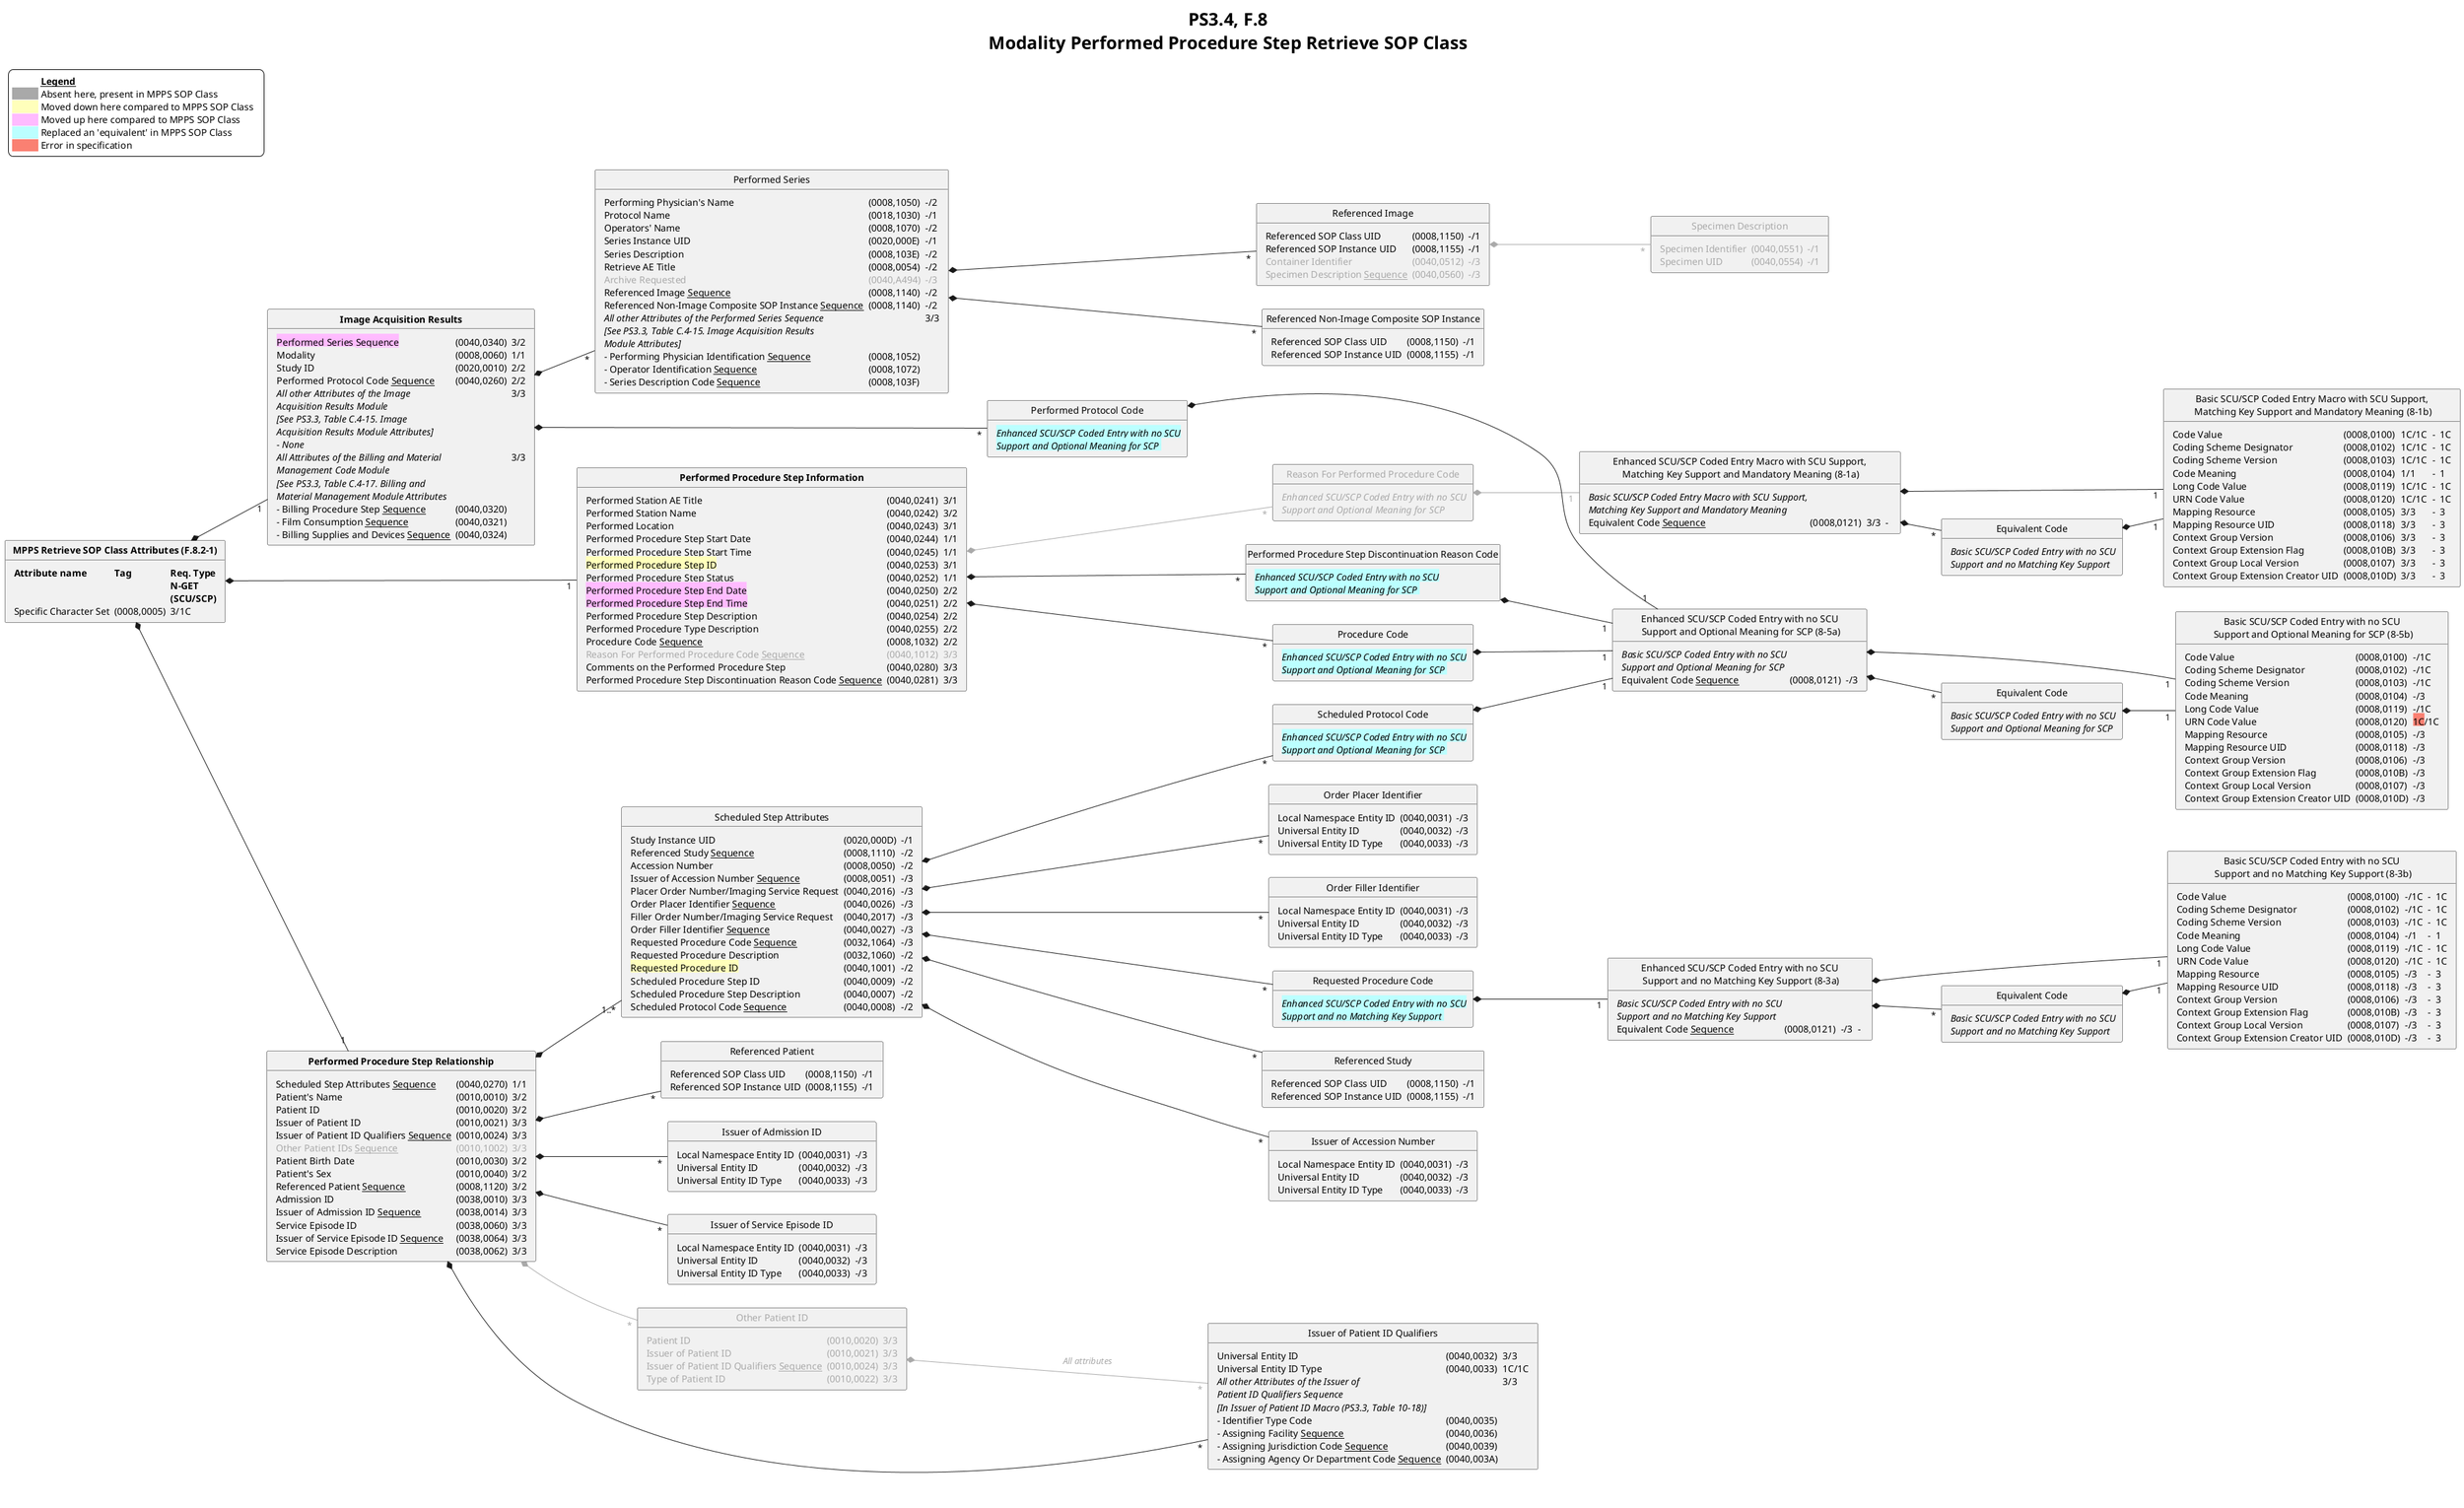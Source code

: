 @startuml Modality Performed Procedure Step Retrieve SOP Class
<style>
title {
  HorizontalAlignment center
  Fontsize 26
}
</style>
skinparam legend {
  backgroundColor #White
  entrySeparator #White
}

hide empty members
hide circle
left to right direction
title
  PS3.4, F.8
  Modality Performed Procedure Step Retrieve SOP Class
end title

  class "<b>MPPS Retrieve SOP Class Attributes (F.8.2-1)" as mppsra {
  <#transparent,#transparent>| <b>Attribute name | <b>Tag | <b>Req. Type\n <b>N-GET\n <b>(SCU/SCP) |
  | Specific Character Set | (0008,0005) | 3/1C |
  }

  class "<b>Performed Procedure Step Relationship" as ppsr {
  <#transparent,#transparent>| Scheduled Step Attributes <u>Sequence</u> | (0040,0270) | 1/1 |
  | Patient's Name                                  | (0010,0010) | 3/2 |
  | Patient ID                                      | (0010,0020) | 3/2 |
  | Issuer of Patient ID                            | (0010,0021) | 3/3 |
  | Issuer of Patient ID Qualifiers <u>Sequence</u> | (0010,0024) | 3/3 |
' The next item is present in the MPPS SOP Class but absent here!
  | <color:darkgrey>Other Patient IDs <u>Sequence</u></color> | <color:darkgrey>(0010,1002) | <color:darkgrey>3/3 |
  | Patient Birth Date                              | (0010,0030) | 3/2 |
  | Patient's Sex                                   | (0010,0040) | 3/2 |
  | Referenced Patient <u>Sequence</u>              | (0008,1120) | 3/2 |
  | Admission ID                                    | (0038,0010) | 3/3 |
  | Issuer of Admission ID <u>Sequence</u>          | (0038,0014) | 3/3 |
  | Service Episode ID                              | (0038,0060) | 3/3 |
  | Issuer of Service Episode ID <u>Sequence</u>    | (0038,0064) | 3/3 |
  | Service Episode Description                     | (0038,0062) | 3/3 |
  }

  class "Scheduled Step Attributes" as ssa {
  <#transparent,#transparent>| Study Instance UID | (0020,000D) | -/1 |
  | Referenced Study <u>Sequence</u>            | (0008,1110) | -/2 |
  | Accession Number                            | (0008,0050) | -/2 |
  | Issuer of Accession Number <u>Sequence</u>  | (0008,0051) | -/3 |
  | Placer Order Number/Imaging Service Request | (0040,2016) | -/3 |
  | Order Placer Identifier <u>Sequence</u>     | (0040,0026) | -/3 |
  | Filler Order Number/Imaging Service Request | (0040,2017) | -/3 |
  | Order Filler Identifier <u>Sequence</u>     | (0040,0027) | -/3 |
  | Requested Procedure Code <u>Sequence</u>    | (0032,1064) | -/3 |
  | Requested Procedure Description             | (0032,1060) | -/2 |
' order of next item in this class is different than in MPPS SOP Class' Scheduled Step Attributes; why?
  | <back:#ffffbb>Requested Procedure ID</back> | (0040,1001) | -/2 |
  | Scheduled Procedure Step ID                 | (0040,0009) | -/2 |
  | Scheduled Procedure Step Description        | (0040,0007) | -/2 |
  | Scheduled Protocol Code <u>Sequence</u>     | (0040,0008) | -/2 |
  }

  class "Referenced Study" as rs {
  <#transparent,#transparent>| Referenced SOP Class UID | (0008,1150) | -/1 |
  | Referenced SOP Instance UID | (0008,1155) | -/1 |
  }

  class "Issuer of Accession Number" as ioan {
  <#transparent,#transparent>| Local Namespace Entity ID | (0040,0031) | -/3 |
  | Universal Entity ID      | (0040,0032) | -/3 |
  | Universal Entity ID Type | (0040,0033) | -/3 |
  }

  class "Order Placer Identifier" as opi {
  <#transparent,#transparent>| Local Namespace Entity ID | (0040,0031) | -/3 |
  | Universal Entity ID      | (0040,0032) | -/3 |
  | Universal Entity ID Type | (0040,0033) | -/3 |
  }

  class "Order Filler Identifier" as ofi {
  <#transparent,#transparent>| Local Namespace Entity ID | (0040,0031) | -/3 |
  | Universal Entity ID      | (0040,0032) | -/3 |
  | Universal Entity ID Type | (0040,0033) | -/3 |
  }

  class "Requested Procedure Code" as rpc {
  <#transparent,#transparent>| <back:#bbffff><i>Enhanced SCU/SCP Coded Entry with no SCU\n <back:#bbffff><i>Support and no Matching Key Support |
  }
  
  class "Scheduled Protocol Code" as spc {
  <#transparent,#transparent>| <back:#bbffff><i>Enhanced SCU/SCP Coded Entry with no SCU\n <back:#bbffff><i>Support and Optional Meaning for SCP |
  }

  class "Issuer of Patient ID Qualifiers" as iopiq {
  <#transparent,#transparent>| Universal Entity ID | (0040,0032) | 3/3 |
  | Universal Entity ID Type | (0040,0033) | 1C/1C |
  | <i>All other Attributes of the Issuer of\n <i>Patient ID Qualifiers Sequence\n <i>[In Issuer of Patient ID Macro (PS3.3, Table 10-18)] | | 3/3 | NA | |
  | – Identifier Type Code                                | (0040,0035) |
  | – Assigning Facility <u>Sequence</u>                  | (0040,0036) |
  | – Assigning Jurisdiction Code <u>Sequence</u>         | (0040,0039) |
  | – Assigning Agency Or Department Code <u>Sequence</u> | (0040,003A) |
  }

  class "<color:darkgrey>Other Patient ID" as opi2 {
  <#transparent,#transparent>| <color:darkgrey>Patient ID           | <color:darkgrey>(0010,0020) | <color:darkgrey>3/3 |
  | <color:darkgrey>Issuer of Patient ID                            | <color:darkgrey>(0010,0021) | <color:darkgrey>3/3 |
  | <color:darkgrey>Issuer of Patient ID Qualifiers <u>Sequence</u> | <color:darkgrey>(0010,0024) | <color:darkgrey>3/3 |
  | <color:darkgrey>Type of Patient ID                              | <color:darkgrey>(0010,0022) | <color:darkgrey>3/3 |
  }

  class "Referenced Patient" as rp {
  <#transparent,#transparent>| Referenced SOP Class UID | (0008,1150) | -/1 |
  | Referenced SOP Instance UID | (0008,1155) | -/1 |
  }

  class "Issuer of Admission ID" as ioai {
  <#transparent,#transparent>| Local Namespace Entity ID | (0040,0031) | -/3 |
  | Universal Entity ID       | (0040,0032) | -/3 |
  | Universal Entity ID Type  | (0040,0033) | -/3 |
  }

  class "Issuer of Service Episode ID" as iosei {
  <#transparent,#transparent>| Local Namespace Entity ID | (0040,0031) | -/3 |
  | Universal Entity ID       | (0040,0032) | -/3 |
  | Universal Entity ID Type  | (0040,0033) | -/3 |
  }

  class "<b>Performed Procedure Step Information" as ppsi {
  <#transparent,#transparent>| Performed Station AE Title                | (0040,0241) | 3/1 |
  | Performed Station Name                                               | (0040,0242) | 3/2 |
  | Performed Location                                                   | (0040,0243) | 3/1 |
  | Performed Procedure Step Start Date                                  | (0040,0244) | 1/1 |
  | Performed Procedure Step Start Time                                  | (0040,0245) | 1/1 |
  | <back:#ffffbb>Performed Procedure Step ID</back>                     | (0040,0253) | 3/1 |
  | Performed Procedure Step Status                                      | (0040,0252) | 1/1 |
  | <back:#ffbbff>Performed Procedure Step End Date</back>               | (0040,0250) | 2/2 |
  | <back:#ffbbff>Performed Procedure Step End Time</back>               | (0040,0251) | 2/2 |
  | Performed Procedure Step Description                                 | (0040,0254) | 2/2 |
  | Performed Procedure Type Description                                 | (0040,0255) | 2/2 |
  | Procedure Code <u>Sequence</u>                                       | (0008,1032) | 2/2 |
  | <color:darkgrey>Reason For Performed Procedure Code <u>Sequence</u></color> | <color:darkgrey>(0040,1012) | <color:darkgrey>3/3 |
  | Comments on the Performed Procedure Step                             | (0040,0280) | 3/3 |
  | Performed Procedure Step Discontinuation Reason Code <u>Sequence</u> | (0040,0281) | 3/3 |
  }

  class "Procedure Code" as pc {
  <#transparent,#transparent>| <back:#bbffff><i>Enhanced SCU/SCP Coded Entry with no SCU\n <back:#bbffff><i>Support and Optional Meaning for SCP |
  }

  class "<color:darkgrey>Reason For Performed Procedure Code" as rfppc {
  <#transparent,#transparent>| <color:darkgrey><i>Enhanced SCU/SCP Coded Entry with no SCU\n <color:darkgrey><i>Support and Optional Meaning for SCP |
  }

  class "Performed Procedure Step Discontinuation Reason Code" as ppsdrc {
  <#transparent,#transparent>| <back:#bbffff><i>Enhanced SCU/SCP Coded Entry with no SCU\n <back:#bbffff><i>Support and Optional Meaning for SCP |
  }

  class "<b>Image Acquisition Results" as iar {
  <#transparent,#transparent>| <back:#ffbbff>Performed Series <u>Sequence</u></back> | (0040,0340) | 3/2 |
  | Modality                                | (0008,0060) | 1/1 | NA  |   |
  | Study ID                                | (0020,0010) | 2/2 | NA  |   |
  | Performed Protocol Code <u>Sequence</u> | (0040,0260) | 2/2 | 3/2 |   |
  | <i>All other Attributes of the Image\n <i>Acquisition Results Module\n <i>[See PS3.3, Table C.4-15. Image\n <i>Acquisition Results Module Attributes] | | 3/3 | 3/3 | |
  | – <i>None | |
  | <i>All Attributes of the Billing and Material\n <i>Management Code Module\n <i>[See PS3.3, Table C.4-17. Billing and\n <i>Material Management Module Attributes | | 3/3 | 3/3 | |
  | – Billing Procedure Step <u>Sequence</u>       | (0040,0320) |
  | – Film Consumption <u>Sequence</u>             | (0040,0321) |
  | – Billing Supplies and Devices <u>Sequence</u> | (0040,0324) |
  }

  class "Performed Protocol Code" as ppc {
  <#transparent,#transparent>| <back:#bbffff><i>Enhanced SCU/SCP Coded Entry with no SCU\n <back:#bbffff><i>Support and Optional Meaning for SCP |
  }

  class "Performed Series" as ps {
  <#transparent,#transparent>| Performing Physician's Name      | (0008,1050) | -/2 |
  | Protocol Name                                               | (0018,1030) | -/1 |
  | Operators' Name                                             | (0008,1070) | -/2 |
  | Series Instance UID                                         | (0020,000E) | -/1 |
  | Series Description                                          | (0008,103E) | -/2 |
  | Retrieve AE Title                                           | (0008,0054) | -/2 |
  | <color:#darkgrey>Archive Requested</color>                  | <color:darkgrey>(0040,A494) | <color:darkgrey>-/3 |
  | Referenced Image <u>Sequence</u>                            | (0008,1140) | -/2 |
  | Referenced Non-Image Composite SOP Instance <u>Sequence</u> | (0008,1140) | -/2 |
  | <i>All other Attributes of the Performed Series Sequence\n <i>[See PS3.3, Table C.4-15. Image Acquisition Results\n <i>Module Attributes] | | 3/3 | 3/3 | |
  | – Performing Physician Identification <u>Sequence</u> | (0008,1052) |
  | – Operator Identification <u>Sequence</u>             | (0008,1072) |
  | – Series Description Code <u>Sequence</u>             | (0008,103F) |
  }
  
  class "Referenced Image" as ri {
  <#transparent,#transparent>| Referenced SOP Class UID | (0008,1150) | -/1 |
  | Referenced SOP Instance UID | (0008,1155) | -/1 |
  | <color:#darkgrey>Container Identifier</color> | <color:#darkgrey>(0040,0512) | <color:#darkgrey>-/3 |
  | <color:#darkgrey>Specimen Description <u>Sequence</u></color> | <color:#darkgrey>(0040,0560) | <color:#darkgrey>-/3 |
  }

  class "<color:#darkgrey>Specimen Description" as sd {
  <#transparent,#transparent>| <color:#darkgrey>Specimen Identifier | <color:#darkgrey>(0040,0551) | <color:#darkgrey>-/1 |
  | <color:#darkgrey>Specimen UID | <color:#darkgrey>(0040,0554) | <color:#darkgrey>-/1 |
  }

  class "Referenced Non-Image Composite SOP Instance" as rnicsi {
  <#transparent,#transparent>| Referenced SOP Class UID | (0008,1150) | -/1 |
  | Referenced SOP Instance UID | (0008,1155) | -/1 |
  }

' ===============================

  class "Enhanced SCU/SCP Coded Entry Macro with SCU Support,\n Matching Key Support and Mandatory Meaning (8-1a)" as 1a {
  <#transparent,#transparent>| <i>Basic SCU/SCP Coded Entry Macro with SCU Support,\n <i>Matching Key Support and Mandatory Meaning | | | | |
  | Equivalent Code <u>Sequence</u> | (0008,0121) | 3/3 | - | |
  }

  class "Equivalent Code" as ec1a {
  <#transparent,#transparent>| <i>Basic SCU/SCP Coded Entry with no SCU\n <i>Support and no Matching Key Support |
  }
  
  class "Basic SCU/SCP Coded Entry Macro with SCU Support,\n Matching Key Support and Mandatory Meaning (8-1b)" as 1b {
  <#transparent,#transparent>| Code Value | (0008,0100) | 1C/1C | - | 1C |
  | Coding Scheme Designator            | (0008,0102) | 1C/1C | - | 1C |
  | Coding Scheme Version               | (0008,0103) | 1C/1C | - | 1C |
  | Code Meaning                        | (0008,0104) | 1/1   | - | 1  |
  | Long Code Value                     | (0008,0119) | 1C/1C | - | 1C |
  | URN Code Value                      | (0008,0120) | 1C/1C | - | 1C |
  | Mapping Resource                    | (0008,0105) | 3/3   | - | 3  |
  | Mapping Resource UID                | (0008,0118) | 3/3   | - | 3  |
  | Context Group Version               | (0008,0106) | 3/3   | - | 3  |
  | Context Group Extension Flag        | (0008,010B) | 3/3   | - | 3  |
  | Context Group Local Version         | (0008,0107) | 3/3   | - | 3  |
  | Context Group Extension Creator UID | (0008,010D) | 3/3   | - | 3  |
  }

  class "Enhanced SCU/SCP Coded Entry with no SCU\n Support and no Matching Key Support (8-3a)" as 3a {
  <#transparent,#transparent>| <i>Basic SCU/SCP Coded Entry with no SCU\n <i>Support and no Matching Key Support | | | | |
  | Equivalent Code <u>Sequence</u> | (0008,0121) | -/3 | - | |
  }

  class "Equivalent Code" as ec3a {
  <#transparent,#transparent>| <i>Basic SCU/SCP Coded Entry with no SCU\n <i>Support and no Matching Key Support |
  }
  
  class "Basic SCU/SCP Coded Entry with no SCU\n Support and no Matching Key Support (8-3b)" as 3b {
  <#transparent,#transparent>| Code Value | (0008,0100) | -/1C | - | 1C |
  | Coding Scheme Designator            | (0008,0102) | -/1C | - | 1C |
  | Coding Scheme Version               | (0008,0103) | -/1C | - | 1C |
  | Code Meaning                        | (0008,0104) | -/1  | - | 1  |
  | Long Code Value                     | (0008,0119) | -/1C | - | 1C |
  | URN Code Value                      | (0008,0120) | -/1C | - | 1C |
  | Mapping Resource                    | (0008,0105) | -/3  | - | 3  |
  | Mapping Resource UID                | (0008,0118) | -/3  | - | 3  |
  | Context Group Version               | (0008,0106) | -/3  | - | 3  |
  | Context Group Extension Flag        | (0008,010B) | -/3  | - | 3  |
  | Context Group Local Version         | (0008,0107) | -/3  | - | 3  |
  | Context Group Extension Creator UID | (0008,010D) | -/3  | - | 3  |
  }

  class "Enhanced SCU/SCP Coded Entry with no SCU\n Support and Optional Meaning for SCP (8-5a)" as 5a {
  <#transparent,#transparent>| <i>Basic SCU/SCP Coded Entry with no SCU\n <i>Support and Optional Meaning for SCP | | |
  | Equivalent Code <u>Sequence</u> | (0008,0121) | -/3 |
  }

  class "Equivalent Code" as ec5a {
  <#transparent,#transparent>| <i>Basic SCU/SCP Coded Entry with no SCU\n <i>Support and Optional Meaning for SCP |
  }
  
  class "Basic SCU/SCP Coded Entry with no SCU\n Support and Optional Meaning for SCP (8-5b)" as 5b {
  <#transparent,#transparent>| Code Value | (0008,0100) | -/1C |
  | Coding Scheme Designator            | (0008,0102) | -/1C |
  | Coding Scheme Version               | (0008,0103) | -/1C |
  | Code Meaning                        | (0008,0104) | -/3  |
  | Long Code Value                     | (0008,0119) | -/1C |
  | URN Code Value                      | (0008,0120) | <back:salmon>1C</back>/1C |
  | Mapping Resource                    | (0008,0105) | -/3  |
  | Mapping Resource UID                | (0008,0118) | -/3  |
  | Context Group Version               | (0008,0106) | -/3  |
  | Context Group Extension Flag        | (0008,010B) | -/3  |
  | Context Group Local Version         | (0008,0107) | -/3  |
  | Context Group Extension Creator UID | (0008,010D) | -/3  |
  }

' =====================

legend top left
  <#White,#White>|           |= __Legend__ |
  |<#darkgrey>   | Absent here, present in MPPS SOP Class       |
  |<#ffffbb>     | Moved down here compared to MPPS SOP Class   |
  |<#ffbbff>     | Moved up here compared to MPPS SOP Class     |
  |<#bbffff>     | Replaced an 'equivalent' in MPPS SOP Class   |
  |<#salmon>     | Error in specification                       |
endlegend

' =====================

  mppsra *-- "1" ppsr
  mppsra *-- "1" ppsi
  mppsra *-- "1" iar
  ppsr   *-- "1..*" ssa
  ppsr   *-- "*" iopiq
  ppsr   *-- "<color:darkgrey>*" opi2 #line:darkgrey
  ppsr   *-- "*" rp
  ppsr   *-- "*" ioai
  ppsr   *-- "*" iosei
  ssa    *-- "*" rs
  ssa    *-- "*" ioan
  ssa    *-- "*" opi
  ssa    *-- "*" ofi
  ssa    *-- "*" rpc
  ssa    *-- "*" spc
  rpc    *-- "1" 3a
  spc    *-- "1" 5a
  opi2   *-- "<color:darkgrey>*" iopiq #line:darkgrey : <i><color:darkgrey>All attributes
  ppsi   *-- "*" pc
  ppsi   *-- "<color:darkgrey>*" rfppc #line:darkgrey
  ppsi   *-- "*" ppsdrc
  rfppc  *-- "<color:darkgrey>1" 1a #line:darkgrey
  iar    *-- "*" ppc
  iar    *-- "*" ps
  ps     *-- "*" ri
  ps     *-- "*" rnicsi
  ri     *-- "<color:darkgrey>*" sd  #line:darkgrey
  ppsdrc *-- "1" 5a
  ppc    *-- "1" 5a
  pc     *-- "1" 5a

  1a     *-- "1" 1b
  1a     *-- "*" ec1a
  ec1a   *-- "1" 1b
  3a     *-- "1" 3b
  3a     *-- "*" ec3a
  ec3a   *-- "1" 3b
  5a     *-- "1" 5b
  5a     *-- "*" ec5a
  ec5a   *-- "1" 5b

@enduml